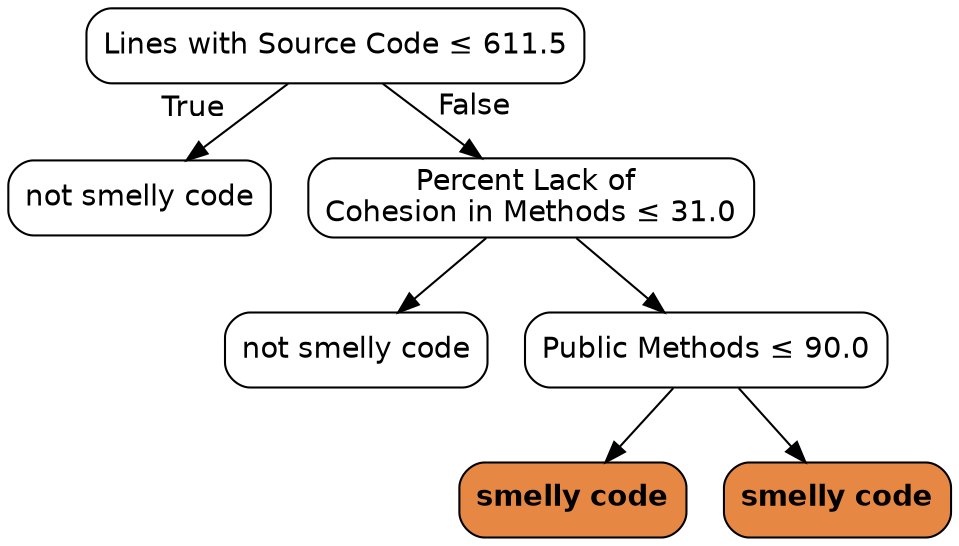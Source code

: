 digraph Tree {
node [color="black", fontname=helvetica, shape=box,  style="filled, rounded", fillcolor="#FFFFFF"];
edge [fontname=helvetica];
0 [label=<Lines with Source Code &le; 611.5>];
1 [label=<not smelly code>];
0 -> 1  [headlabel="True", labelangle=45, labeldistance="2.5"];
2 [label=<Percent Lack of <br/>Cohesion in Methods &le; 31.0>];
0 -> 2  [headlabel="False", labelangle="-45", labeldistance="2.5"];
3 [label=<not smelly code>];
2 -> 3;
4 [label=<Public Methods &le; 90.0>];
2 -> 4;
5 [label=<<b>smelly code</b>>, fillcolor="#e68743"];
4 -> 5;
6 [label=<<b>smelly code</b>>, fillcolor="#e68743"];
4 -> 6;
}
